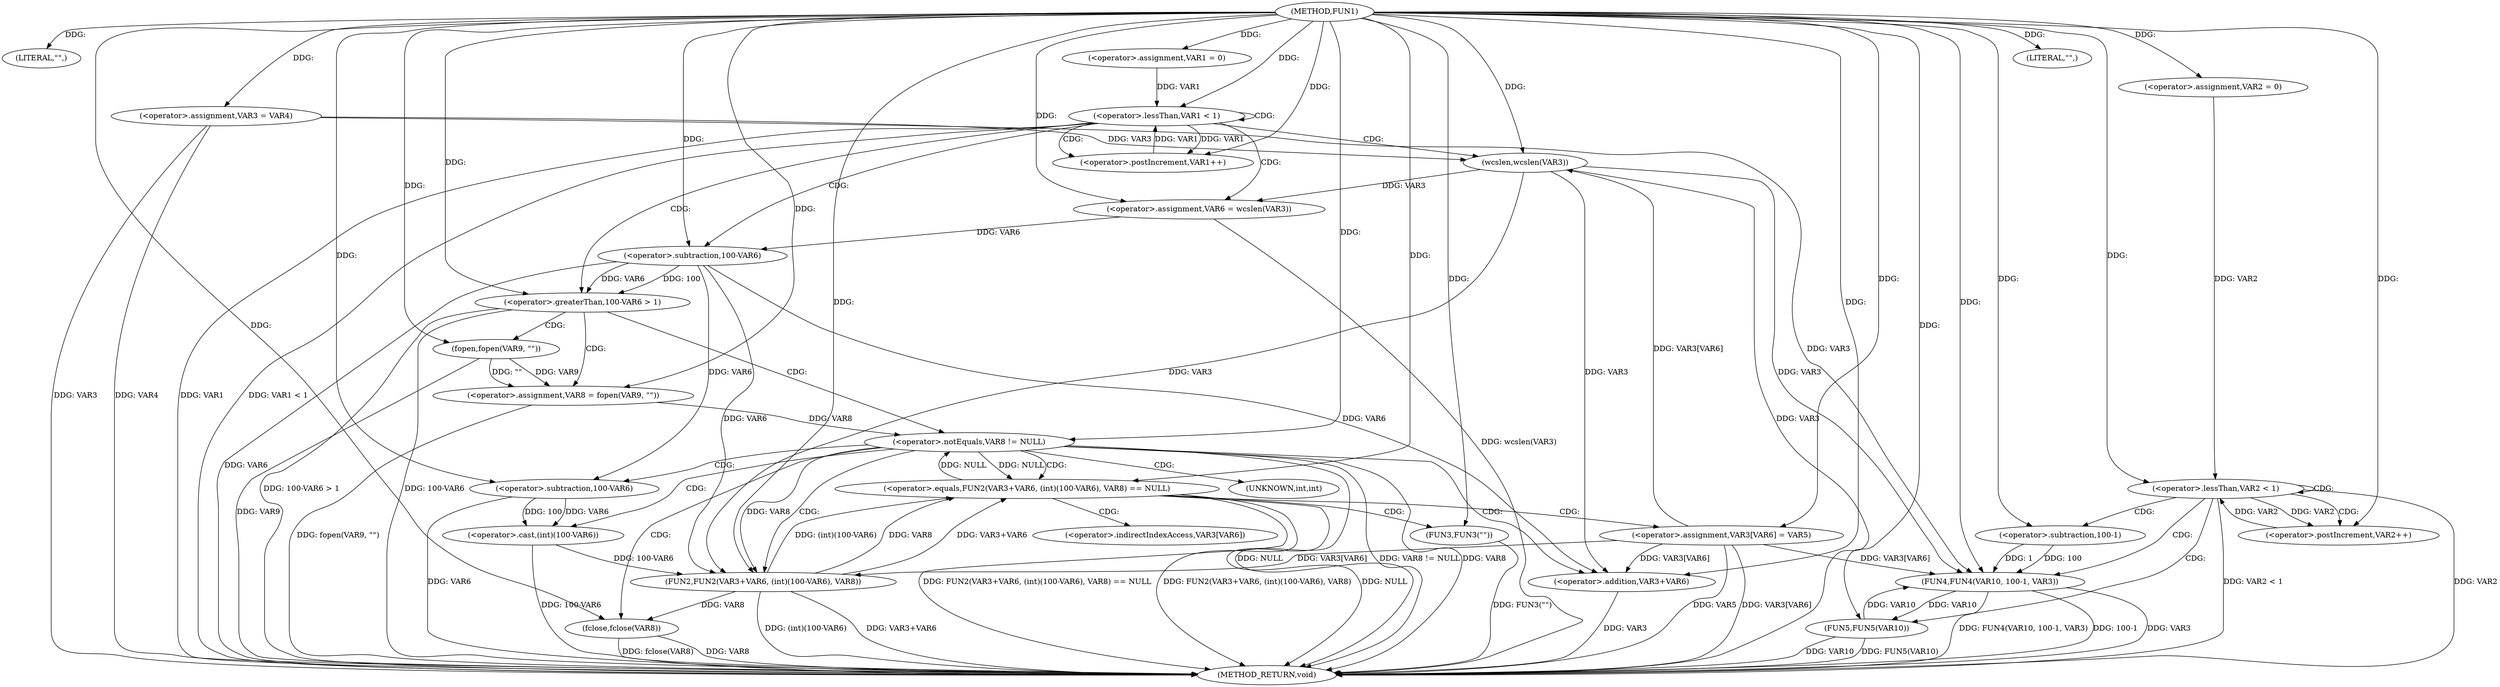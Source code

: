 digraph FUN1 {  
"1000100" [label = "(METHOD,FUN1)" ]
"1000186" [label = "(METHOD_RETURN,void)" ]
"1000105" [label = "(LITERAL,\"\",)" ]
"1000106" [label = "(<operator>.assignment,VAR3 = VAR4)" ]
"1000110" [label = "(<operator>.assignment,VAR1 = 0)" ]
"1000113" [label = "(<operator>.lessThan,VAR1 < 1)" ]
"1000116" [label = "(<operator>.postIncrement,VAR1++)" ]
"1000121" [label = "(<operator>.assignment,VAR6 = wcslen(VAR3))" ]
"1000123" [label = "(wcslen,wcslen(VAR3))" ]
"1000127" [label = "(<operator>.greaterThan,100-VAR6 > 1)" ]
"1000128" [label = "(<operator>.subtraction,100-VAR6)" ]
"1000133" [label = "(<operator>.assignment,VAR8 = fopen(VAR9, \"\"))" ]
"1000135" [label = "(fopen,fopen(VAR9, \"\"))" ]
"1000139" [label = "(<operator>.notEquals,VAR8 != NULL)" ]
"1000144" [label = "(<operator>.equals,FUN2(VAR3+VAR6, (int)(100-VAR6), VAR8) == NULL)" ]
"1000145" [label = "(FUN2,FUN2(VAR3+VAR6, (int)(100-VAR6), VAR8))" ]
"1000146" [label = "(<operator>.addition,VAR3+VAR6)" ]
"1000149" [label = "(<operator>.cast,(int)(100-VAR6))" ]
"1000151" [label = "(<operator>.subtraction,100-VAR6)" ]
"1000157" [label = "(FUN3,FUN3(\"\"))" ]
"1000159" [label = "(<operator>.assignment,VAR3[VAR6] = VAR5)" ]
"1000164" [label = "(fclose,fclose(VAR8))" ]
"1000167" [label = "(<operator>.assignment,VAR2 = 0)" ]
"1000170" [label = "(<operator>.lessThan,VAR2 < 1)" ]
"1000173" [label = "(<operator>.postIncrement,VAR2++)" ]
"1000177" [label = "(LITERAL,\"\",)" ]
"1000178" [label = "(FUN4,FUN4(VAR10, 100-1, VAR3))" ]
"1000180" [label = "(<operator>.subtraction,100-1)" ]
"1000184" [label = "(FUN5,FUN5(VAR10))" ]
"1000150" [label = "(UNKNOWN,int,int)" ]
"1000160" [label = "(<operator>.indirectIndexAccess,VAR3[VAR6])" ]
  "1000106" -> "1000186"  [ label = "DDG: VAR4"] 
  "1000184" -> "1000186"  [ label = "DDG: VAR10"] 
  "1000157" -> "1000186"  [ label = "DDG: FUN3(\"\")"] 
  "1000145" -> "1000186"  [ label = "DDG: (int)(100-VAR6)"] 
  "1000170" -> "1000186"  [ label = "DDG: VAR2 < 1"] 
  "1000127" -> "1000186"  [ label = "DDG: 100-VAR6"] 
  "1000178" -> "1000186"  [ label = "DDG: FUN4(VAR10, 100-1, VAR3)"] 
  "1000128" -> "1000186"  [ label = "DDG: VAR6"] 
  "1000164" -> "1000186"  [ label = "DDG: fclose(VAR8)"] 
  "1000106" -> "1000186"  [ label = "DDG: VAR3"] 
  "1000149" -> "1000186"  [ label = "DDG: 100-VAR6"] 
  "1000113" -> "1000186"  [ label = "DDG: VAR1"] 
  "1000159" -> "1000186"  [ label = "DDG: VAR3[VAR6]"] 
  "1000121" -> "1000186"  [ label = "DDG: wcslen(VAR3)"] 
  "1000139" -> "1000186"  [ label = "DDG: NULL"] 
  "1000139" -> "1000186"  [ label = "DDG: VAR8 != NULL"] 
  "1000139" -> "1000186"  [ label = "DDG: VAR8"] 
  "1000184" -> "1000186"  [ label = "DDG: FUN5(VAR10)"] 
  "1000144" -> "1000186"  [ label = "DDG: NULL"] 
  "1000144" -> "1000186"  [ label = "DDG: FUN2(VAR3+VAR6, (int)(100-VAR6), VAR8) == NULL"] 
  "1000178" -> "1000186"  [ label = "DDG: 100-1"] 
  "1000127" -> "1000186"  [ label = "DDG: 100-VAR6 > 1"] 
  "1000151" -> "1000186"  [ label = "DDG: VAR6"] 
  "1000133" -> "1000186"  [ label = "DDG: fopen(VAR9, \"\")"] 
  "1000113" -> "1000186"  [ label = "DDG: VAR1 < 1"] 
  "1000135" -> "1000186"  [ label = "DDG: VAR9"] 
  "1000144" -> "1000186"  [ label = "DDG: FUN2(VAR3+VAR6, (int)(100-VAR6), VAR8)"] 
  "1000170" -> "1000186"  [ label = "DDG: VAR2"] 
  "1000159" -> "1000186"  [ label = "DDG: VAR5"] 
  "1000145" -> "1000186"  [ label = "DDG: VAR3+VAR6"] 
  "1000146" -> "1000186"  [ label = "DDG: VAR3"] 
  "1000178" -> "1000186"  [ label = "DDG: VAR3"] 
  "1000123" -> "1000186"  [ label = "DDG: VAR3"] 
  "1000164" -> "1000186"  [ label = "DDG: VAR8"] 
  "1000100" -> "1000105"  [ label = "DDG: "] 
  "1000100" -> "1000106"  [ label = "DDG: "] 
  "1000100" -> "1000110"  [ label = "DDG: "] 
  "1000116" -> "1000113"  [ label = "DDG: VAR1"] 
  "1000110" -> "1000113"  [ label = "DDG: VAR1"] 
  "1000100" -> "1000113"  [ label = "DDG: "] 
  "1000113" -> "1000116"  [ label = "DDG: VAR1"] 
  "1000100" -> "1000116"  [ label = "DDG: "] 
  "1000123" -> "1000121"  [ label = "DDG: VAR3"] 
  "1000100" -> "1000121"  [ label = "DDG: "] 
  "1000106" -> "1000123"  [ label = "DDG: VAR3"] 
  "1000159" -> "1000123"  [ label = "DDG: VAR3[VAR6]"] 
  "1000100" -> "1000123"  [ label = "DDG: "] 
  "1000128" -> "1000127"  [ label = "DDG: 100"] 
  "1000128" -> "1000127"  [ label = "DDG: VAR6"] 
  "1000100" -> "1000128"  [ label = "DDG: "] 
  "1000121" -> "1000128"  [ label = "DDG: VAR6"] 
  "1000100" -> "1000127"  [ label = "DDG: "] 
  "1000135" -> "1000133"  [ label = "DDG: VAR9"] 
  "1000135" -> "1000133"  [ label = "DDG: \"\""] 
  "1000100" -> "1000133"  [ label = "DDG: "] 
  "1000100" -> "1000135"  [ label = "DDG: "] 
  "1000133" -> "1000139"  [ label = "DDG: VAR8"] 
  "1000100" -> "1000139"  [ label = "DDG: "] 
  "1000144" -> "1000139"  [ label = "DDG: NULL"] 
  "1000145" -> "1000144"  [ label = "DDG: VAR3+VAR6"] 
  "1000145" -> "1000144"  [ label = "DDG: (int)(100-VAR6)"] 
  "1000145" -> "1000144"  [ label = "DDG: VAR8"] 
  "1000159" -> "1000145"  [ label = "DDG: VAR3[VAR6]"] 
  "1000123" -> "1000145"  [ label = "DDG: VAR3"] 
  "1000100" -> "1000145"  [ label = "DDG: "] 
  "1000128" -> "1000145"  [ label = "DDG: VAR6"] 
  "1000159" -> "1000146"  [ label = "DDG: VAR3[VAR6]"] 
  "1000123" -> "1000146"  [ label = "DDG: VAR3"] 
  "1000100" -> "1000146"  [ label = "DDG: "] 
  "1000128" -> "1000146"  [ label = "DDG: VAR6"] 
  "1000149" -> "1000145"  [ label = "DDG: 100-VAR6"] 
  "1000151" -> "1000149"  [ label = "DDG: 100"] 
  "1000151" -> "1000149"  [ label = "DDG: VAR6"] 
  "1000100" -> "1000151"  [ label = "DDG: "] 
  "1000128" -> "1000151"  [ label = "DDG: VAR6"] 
  "1000139" -> "1000145"  [ label = "DDG: VAR8"] 
  "1000139" -> "1000144"  [ label = "DDG: NULL"] 
  "1000100" -> "1000144"  [ label = "DDG: "] 
  "1000100" -> "1000157"  [ label = "DDG: "] 
  "1000100" -> "1000159"  [ label = "DDG: "] 
  "1000145" -> "1000164"  [ label = "DDG: VAR8"] 
  "1000100" -> "1000164"  [ label = "DDG: "] 
  "1000100" -> "1000167"  [ label = "DDG: "] 
  "1000167" -> "1000170"  [ label = "DDG: VAR2"] 
  "1000173" -> "1000170"  [ label = "DDG: VAR2"] 
  "1000100" -> "1000170"  [ label = "DDG: "] 
  "1000170" -> "1000173"  [ label = "DDG: VAR2"] 
  "1000100" -> "1000173"  [ label = "DDG: "] 
  "1000100" -> "1000177"  [ label = "DDG: "] 
  "1000184" -> "1000178"  [ label = "DDG: VAR10"] 
  "1000100" -> "1000178"  [ label = "DDG: "] 
  "1000180" -> "1000178"  [ label = "DDG: 100"] 
  "1000180" -> "1000178"  [ label = "DDG: 1"] 
  "1000100" -> "1000180"  [ label = "DDG: "] 
  "1000106" -> "1000178"  [ label = "DDG: VAR3"] 
  "1000159" -> "1000178"  [ label = "DDG: VAR3[VAR6]"] 
  "1000123" -> "1000178"  [ label = "DDG: VAR3"] 
  "1000178" -> "1000184"  [ label = "DDG: VAR10"] 
  "1000100" -> "1000184"  [ label = "DDG: "] 
  "1000113" -> "1000127"  [ label = "CDG: "] 
  "1000113" -> "1000128"  [ label = "CDG: "] 
  "1000113" -> "1000121"  [ label = "CDG: "] 
  "1000113" -> "1000116"  [ label = "CDG: "] 
  "1000113" -> "1000113"  [ label = "CDG: "] 
  "1000113" -> "1000123"  [ label = "CDG: "] 
  "1000127" -> "1000139"  [ label = "CDG: "] 
  "1000127" -> "1000135"  [ label = "CDG: "] 
  "1000127" -> "1000133"  [ label = "CDG: "] 
  "1000139" -> "1000164"  [ label = "CDG: "] 
  "1000139" -> "1000150"  [ label = "CDG: "] 
  "1000139" -> "1000144"  [ label = "CDG: "] 
  "1000139" -> "1000149"  [ label = "CDG: "] 
  "1000139" -> "1000151"  [ label = "CDG: "] 
  "1000139" -> "1000145"  [ label = "CDG: "] 
  "1000139" -> "1000146"  [ label = "CDG: "] 
  "1000144" -> "1000157"  [ label = "CDG: "] 
  "1000144" -> "1000159"  [ label = "CDG: "] 
  "1000144" -> "1000160"  [ label = "CDG: "] 
  "1000170" -> "1000180"  [ label = "CDG: "] 
  "1000170" -> "1000178"  [ label = "CDG: "] 
  "1000170" -> "1000173"  [ label = "CDG: "] 
  "1000170" -> "1000170"  [ label = "CDG: "] 
  "1000170" -> "1000184"  [ label = "CDG: "] 
}
